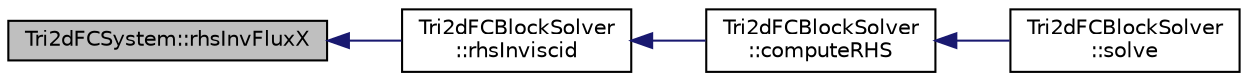 digraph "Tri2dFCSystem::rhsInvFluxX"
{
  edge [fontname="Helvetica",fontsize="10",labelfontname="Helvetica",labelfontsize="10"];
  node [fontname="Helvetica",fontsize="10",shape=record];
  rankdir="LR";
  Node1 [label="Tri2dFCSystem::rhsInvFluxX",height=0.2,width=0.4,color="black", fillcolor="grey75", style="filled" fontcolor="black"];
  Node1 -> Node2 [dir="back",color="midnightblue",fontsize="10",style="solid",fontname="Helvetica"];
  Node2 [label="Tri2dFCBlockSolver\l::rhsInviscid",height=0.2,width=0.4,color="black", fillcolor="white", style="filled",URL="$classTri2dFCBlockSolver.html#af32e7612e7a6b9c1104b316a88a3c33e",tooltip="Adds inviscid terms to the RHS residual. "];
  Node2 -> Node3 [dir="back",color="midnightblue",fontsize="10",style="solid",fontname="Helvetica"];
  Node3 [label="Tri2dFCBlockSolver\l::computeRHS",height=0.2,width=0.4,color="black", fillcolor="white", style="filled",URL="$classTri2dFCBlockSolver.html#a79051296391b1e0cd7f383a0bfcfff48",tooltip="Computes the full right-hand side discretization. "];
  Node3 -> Node4 [dir="back",color="midnightblue",fontsize="10",style="solid",fontname="Helvetica"];
  Node4 [label="Tri2dFCBlockSolver\l::solve",height=0.2,width=0.4,color="black", fillcolor="white", style="filled",URL="$classTri2dFCBlockSolver.html#aec98ff72ee09a034ca9e8dcf40a997ae",tooltip="Solves the linear system and update solution. "];
}
